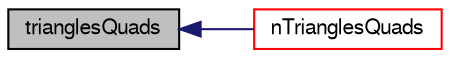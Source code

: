 digraph "trianglesQuads"
{
  bgcolor="transparent";
  edge [fontname="FreeSans",fontsize="10",labelfontname="FreeSans",labelfontsize="10"];
  node [fontname="FreeSans",fontsize="10",shape=record];
  rankdir="LR";
  Node774 [label="trianglesQuads",height=0.2,width=0.4,color="black", fillcolor="grey75", style="filled", fontcolor="black"];
  Node774 -> Node775 [dir="back",color="midnightblue",fontsize="10",style="solid",fontname="FreeSans"];
  Node775 [label="nTrianglesQuads",height=0.2,width=0.4,color="red",URL="$a27218.html#a669c11618fe7a4c91a5b58011b993187",tooltip="Number of triangles and quads after splitting. "];
}
